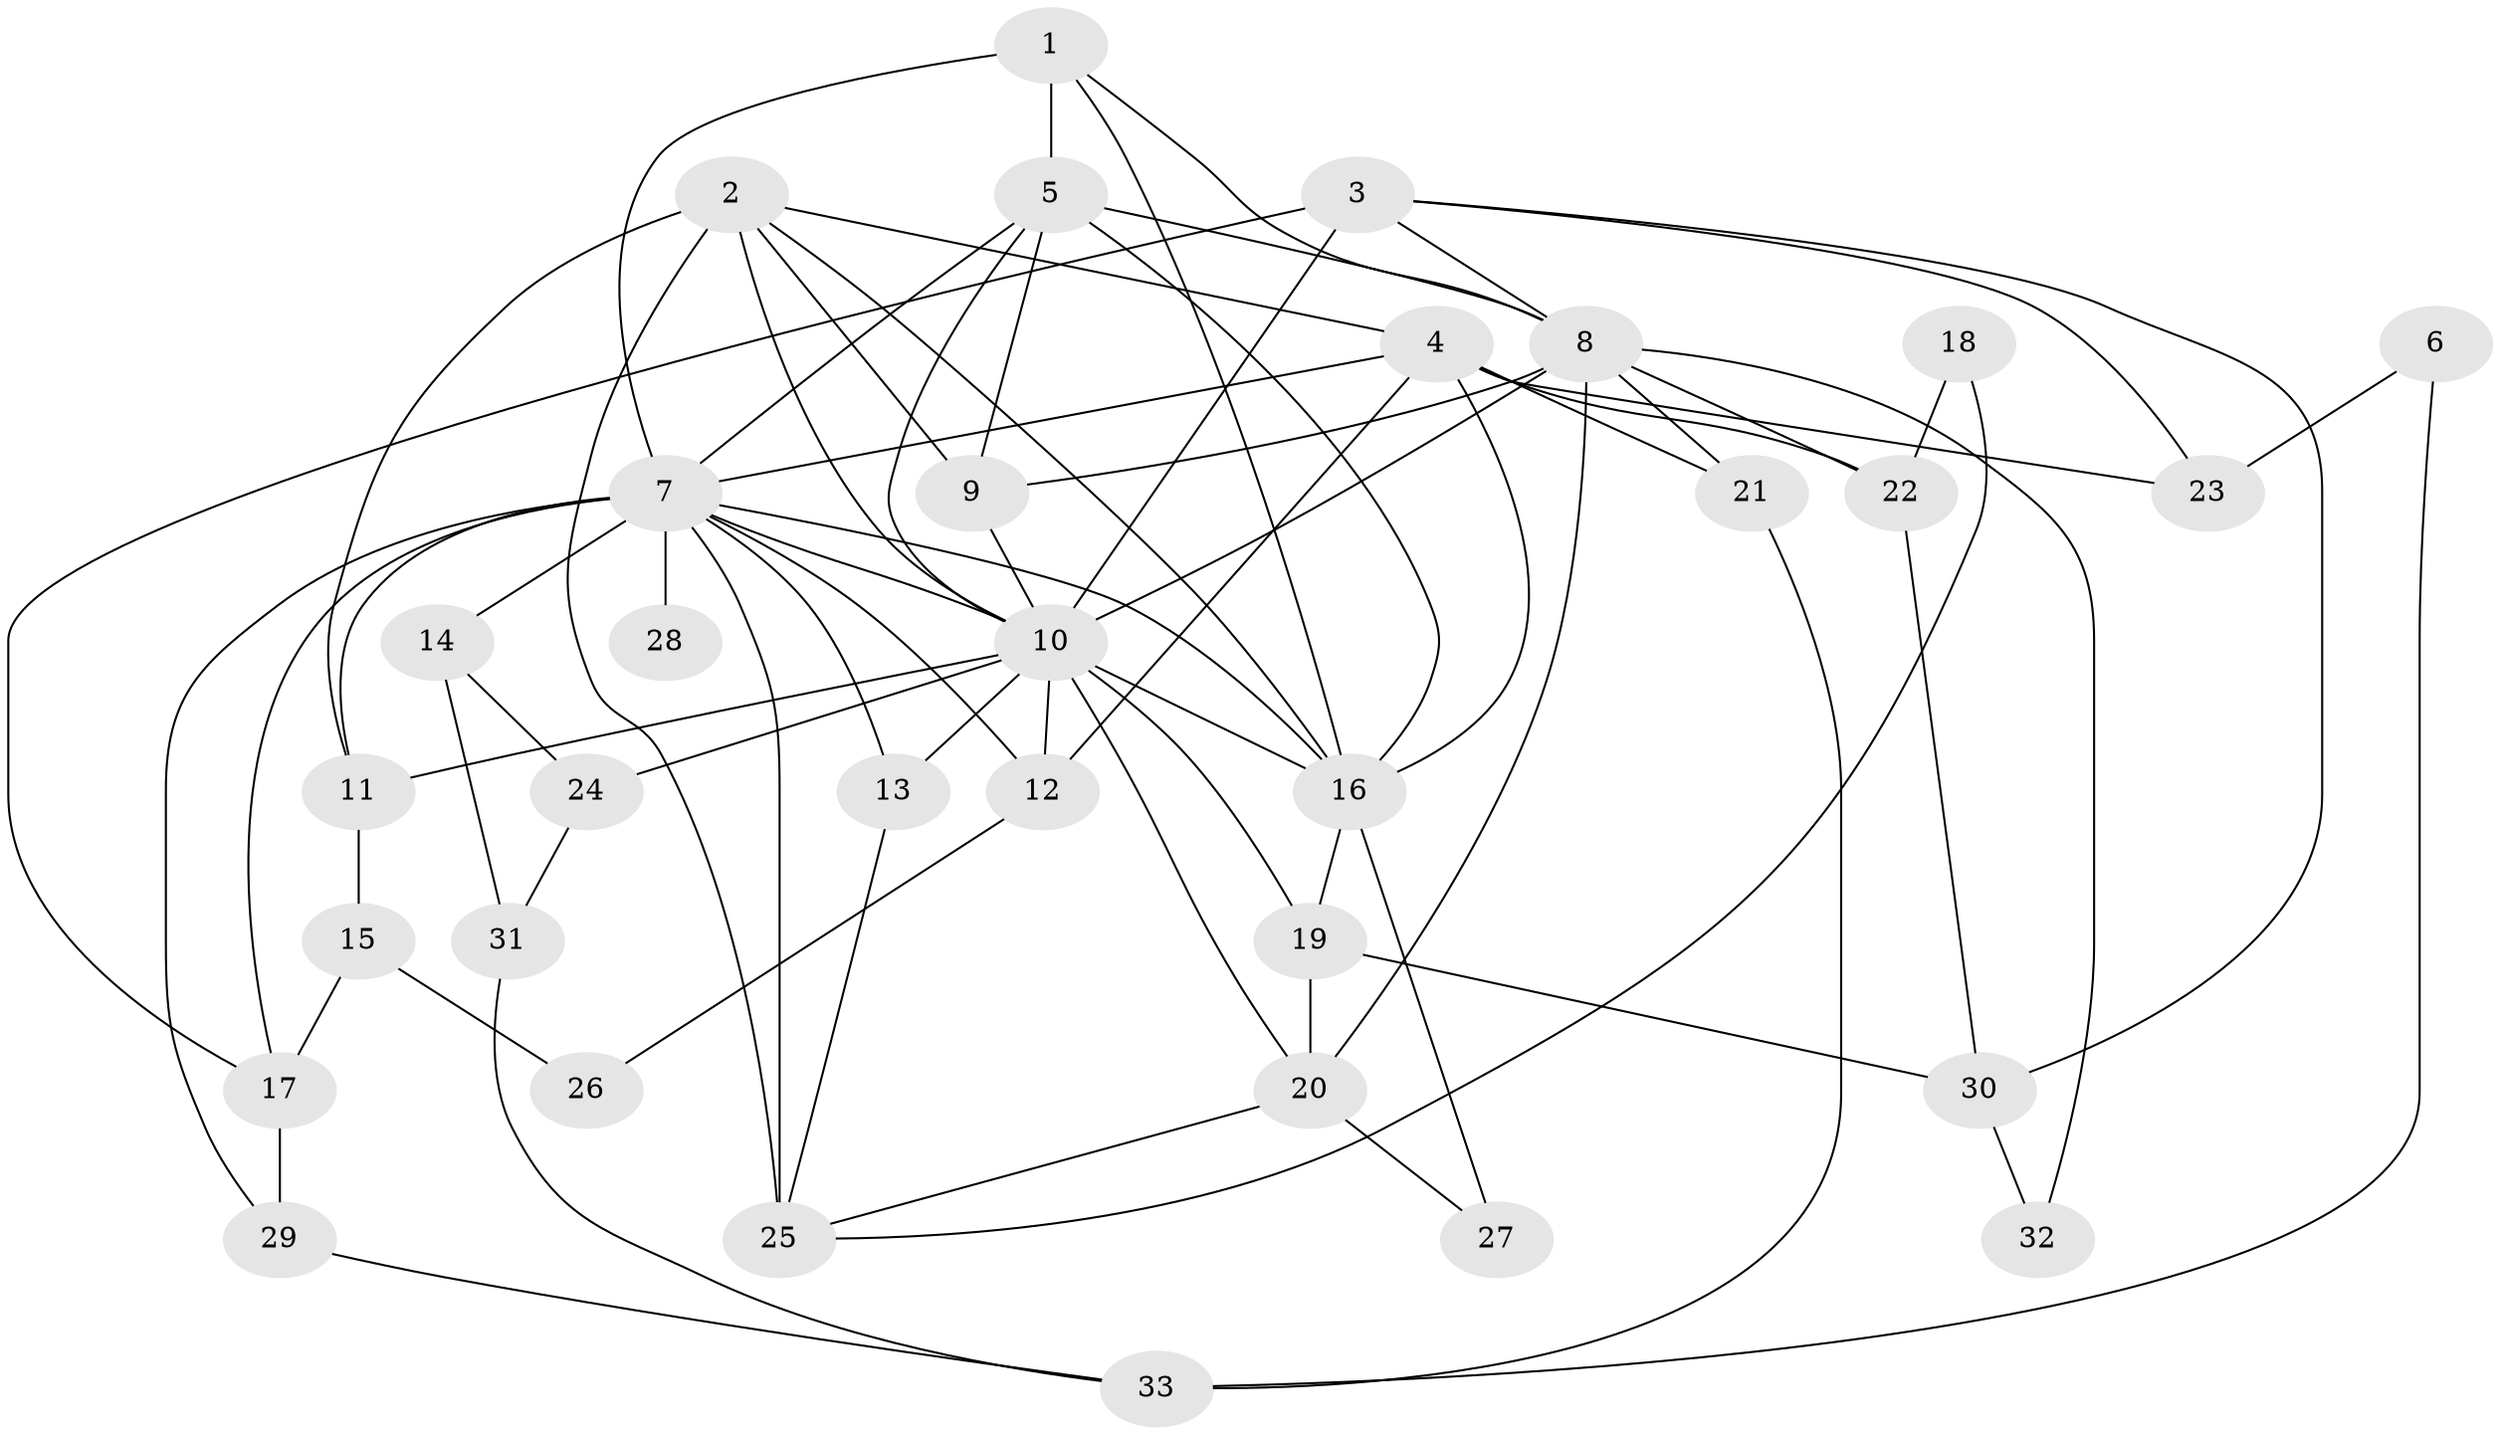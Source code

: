 // original degree distribution, {4: 0.3333333333333333, 6: 0.09090909090909091, 3: 0.24242424242424243, 5: 0.13636363636363635, 2: 0.13636363636363635, 7: 0.045454545454545456, 8: 0.015151515151515152}
// Generated by graph-tools (version 1.1) at 2025/36/03/09/25 02:36:26]
// undirected, 33 vertices, 74 edges
graph export_dot {
graph [start="1"]
  node [color=gray90,style=filled];
  1;
  2;
  3;
  4;
  5;
  6;
  7;
  8;
  9;
  10;
  11;
  12;
  13;
  14;
  15;
  16;
  17;
  18;
  19;
  20;
  21;
  22;
  23;
  24;
  25;
  26;
  27;
  28;
  29;
  30;
  31;
  32;
  33;
  1 -- 5 [weight=2.0];
  1 -- 7 [weight=2.0];
  1 -- 8 [weight=2.0];
  1 -- 16 [weight=1.0];
  2 -- 4 [weight=1.0];
  2 -- 9 [weight=1.0];
  2 -- 10 [weight=1.0];
  2 -- 11 [weight=1.0];
  2 -- 16 [weight=1.0];
  2 -- 25 [weight=1.0];
  3 -- 8 [weight=1.0];
  3 -- 10 [weight=3.0];
  3 -- 17 [weight=1.0];
  3 -- 23 [weight=1.0];
  3 -- 30 [weight=1.0];
  4 -- 7 [weight=1.0];
  4 -- 12 [weight=1.0];
  4 -- 16 [weight=2.0];
  4 -- 21 [weight=1.0];
  4 -- 22 [weight=1.0];
  4 -- 23 [weight=1.0];
  5 -- 7 [weight=1.0];
  5 -- 8 [weight=2.0];
  5 -- 9 [weight=1.0];
  5 -- 10 [weight=1.0];
  5 -- 16 [weight=1.0];
  6 -- 23 [weight=1.0];
  6 -- 33 [weight=1.0];
  7 -- 10 [weight=1.0];
  7 -- 11 [weight=1.0];
  7 -- 12 [weight=1.0];
  7 -- 13 [weight=1.0];
  7 -- 14 [weight=2.0];
  7 -- 16 [weight=1.0];
  7 -- 17 [weight=1.0];
  7 -- 25 [weight=3.0];
  7 -- 28 [weight=3.0];
  7 -- 29 [weight=1.0];
  8 -- 9 [weight=1.0];
  8 -- 10 [weight=2.0];
  8 -- 20 [weight=1.0];
  8 -- 21 [weight=1.0];
  8 -- 22 [weight=2.0];
  8 -- 32 [weight=1.0];
  9 -- 10 [weight=1.0];
  10 -- 11 [weight=1.0];
  10 -- 12 [weight=1.0];
  10 -- 13 [weight=1.0];
  10 -- 16 [weight=3.0];
  10 -- 19 [weight=2.0];
  10 -- 20 [weight=1.0];
  10 -- 24 [weight=1.0];
  11 -- 15 [weight=1.0];
  12 -- 26 [weight=1.0];
  13 -- 25 [weight=1.0];
  14 -- 24 [weight=1.0];
  14 -- 31 [weight=1.0];
  15 -- 17 [weight=1.0];
  15 -- 26 [weight=1.0];
  16 -- 19 [weight=1.0];
  16 -- 27 [weight=1.0];
  17 -- 29 [weight=1.0];
  18 -- 22 [weight=1.0];
  18 -- 25 [weight=1.0];
  19 -- 20 [weight=1.0];
  19 -- 30 [weight=1.0];
  20 -- 25 [weight=1.0];
  20 -- 27 [weight=1.0];
  21 -- 33 [weight=1.0];
  22 -- 30 [weight=1.0];
  24 -- 31 [weight=1.0];
  29 -- 33 [weight=1.0];
  30 -- 32 [weight=1.0];
  31 -- 33 [weight=1.0];
}
